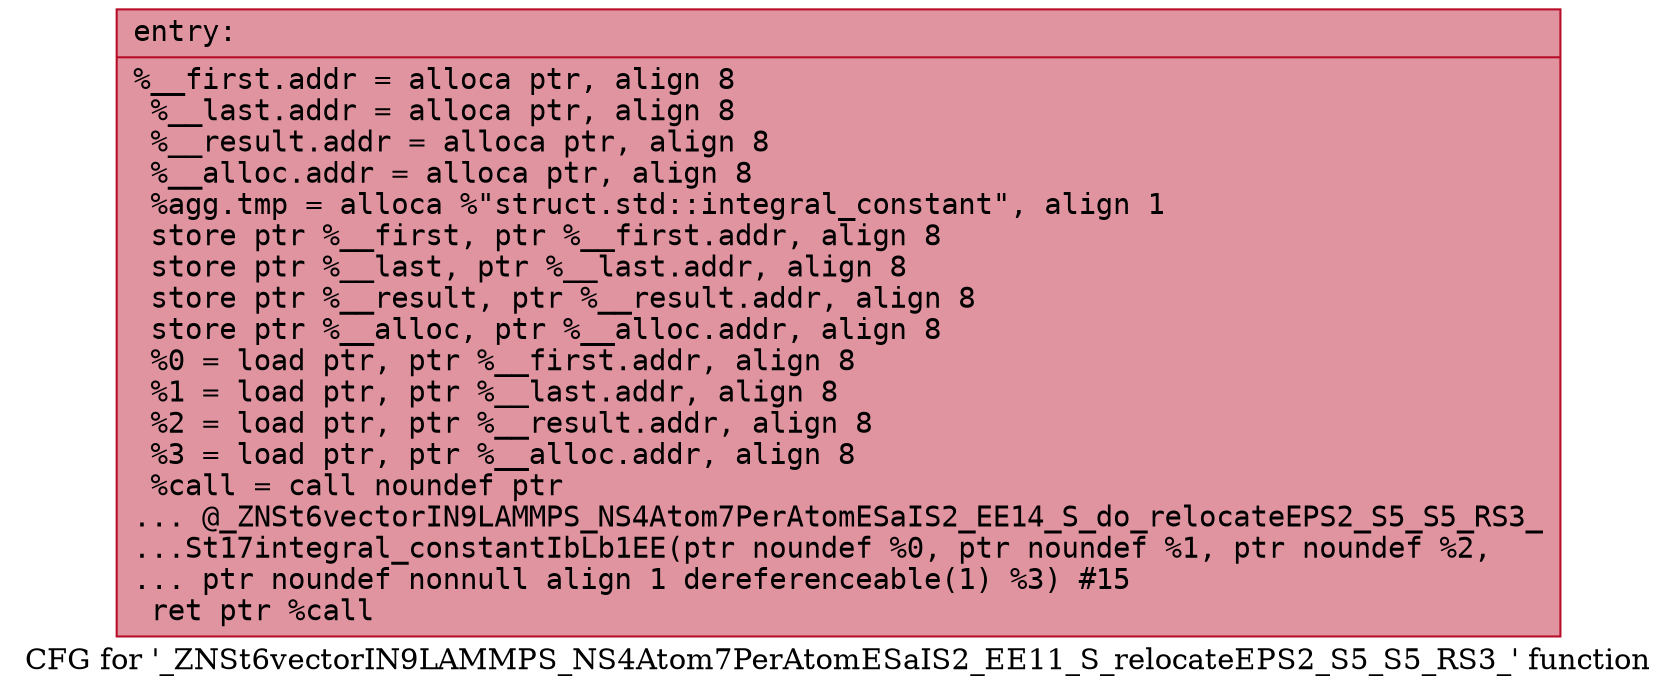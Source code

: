 digraph "CFG for '_ZNSt6vectorIN9LAMMPS_NS4Atom7PerAtomESaIS2_EE11_S_relocateEPS2_S5_S5_RS3_' function" {
	label="CFG for '_ZNSt6vectorIN9LAMMPS_NS4Atom7PerAtomESaIS2_EE11_S_relocateEPS2_S5_S5_RS3_' function";

	Node0x55aea92295a0 [shape=record,color="#b70d28ff", style=filled, fillcolor="#b70d2870" fontname="Courier",label="{entry:\l|  %__first.addr = alloca ptr, align 8\l  %__last.addr = alloca ptr, align 8\l  %__result.addr = alloca ptr, align 8\l  %__alloc.addr = alloca ptr, align 8\l  %agg.tmp = alloca %\"struct.std::integral_constant\", align 1\l  store ptr %__first, ptr %__first.addr, align 8\l  store ptr %__last, ptr %__last.addr, align 8\l  store ptr %__result, ptr %__result.addr, align 8\l  store ptr %__alloc, ptr %__alloc.addr, align 8\l  %0 = load ptr, ptr %__first.addr, align 8\l  %1 = load ptr, ptr %__last.addr, align 8\l  %2 = load ptr, ptr %__result.addr, align 8\l  %3 = load ptr, ptr %__alloc.addr, align 8\l  %call = call noundef ptr\l... @_ZNSt6vectorIN9LAMMPS_NS4Atom7PerAtomESaIS2_EE14_S_do_relocateEPS2_S5_S5_RS3_\l...St17integral_constantIbLb1EE(ptr noundef %0, ptr noundef %1, ptr noundef %2,\l... ptr noundef nonnull align 1 dereferenceable(1) %3) #15\l  ret ptr %call\l}"];
}
